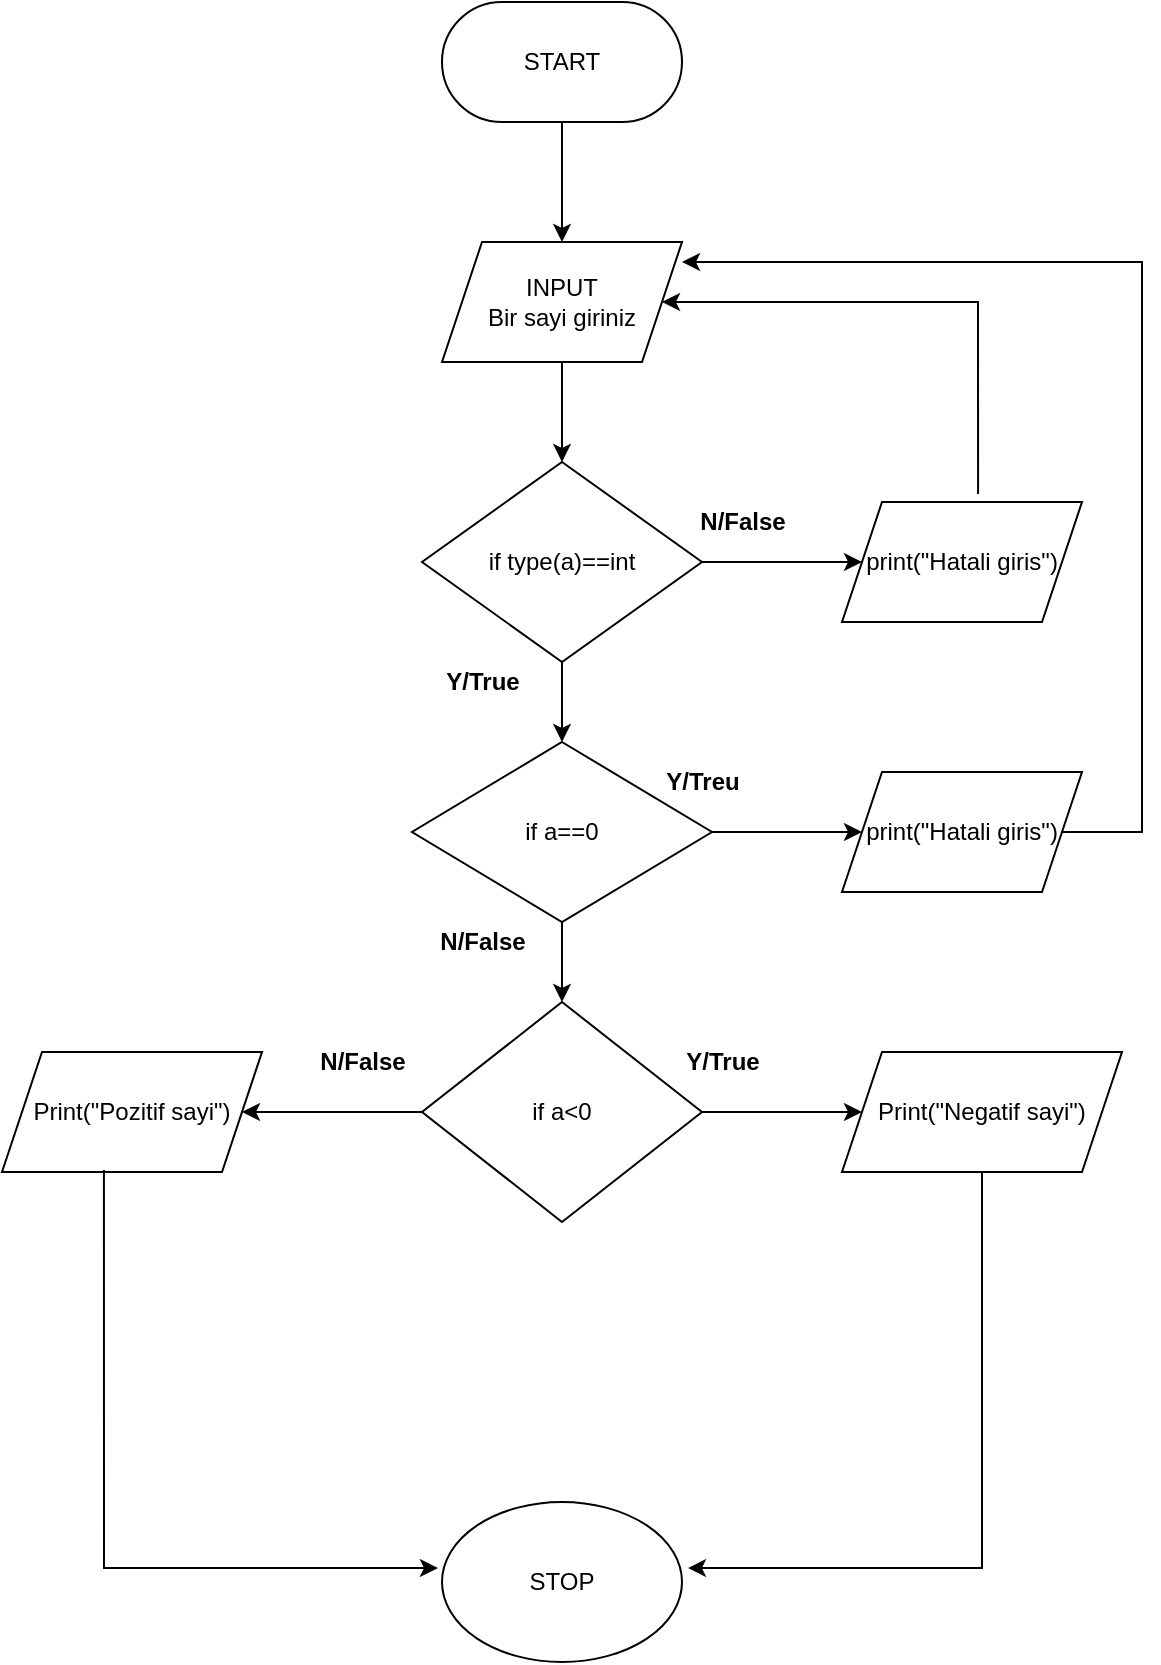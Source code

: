 <mxfile version="16.5.6"><diagram id="idui1HIRXXXfnUpkMWJX" name="Page-1"><mxGraphModel dx="946" dy="650" grid="1" gridSize="10" guides="1" tooltips="1" connect="1" arrows="1" fold="1" page="1" pageScale="1" pageWidth="827" pageHeight="1169" math="0" shadow="0"><root><mxCell id="0"/><mxCell id="1" parent="0"/><mxCell id="yWSOutvhcovh_iJUEM-R-21" value="STOP" style="ellipse;whiteSpace=wrap;html=1;" parent="1" vertex="1"><mxGeometry x="330" y="790" width="120" height="80" as="geometry"/></mxCell><mxCell id="ERwdZEvv-0QoAiGoh91c-1" value="START" style="rounded=1;whiteSpace=wrap;html=1;arcSize=50;" vertex="1" parent="1"><mxGeometry x="330" y="40" width="120" height="60" as="geometry"/></mxCell><mxCell id="ERwdZEvv-0QoAiGoh91c-2" value="" style="endArrow=classic;html=1;rounded=0;exitX=0.5;exitY=1;exitDx=0;exitDy=0;" edge="1" parent="1" source="ERwdZEvv-0QoAiGoh91c-1"><mxGeometry width="50" height="50" relative="1" as="geometry"><mxPoint x="390" y="190" as="sourcePoint"/><mxPoint x="390" y="160" as="targetPoint"/></mxGeometry></mxCell><mxCell id="ERwdZEvv-0QoAiGoh91c-5" value="" style="edgeStyle=orthogonalEdgeStyle;rounded=0;orthogonalLoop=1;jettySize=auto;html=1;" edge="1" parent="1" source="ERwdZEvv-0QoAiGoh91c-3" target="ERwdZEvv-0QoAiGoh91c-6"><mxGeometry relative="1" as="geometry"><mxPoint x="390" y="260" as="targetPoint"/></mxGeometry></mxCell><mxCell id="ERwdZEvv-0QoAiGoh91c-3" value="INPUT&lt;br&gt;Bir sayi giriniz" style="shape=parallelogram;perimeter=parallelogramPerimeter;whiteSpace=wrap;html=1;fixedSize=1;" vertex="1" parent="1"><mxGeometry x="330" y="160" width="120" height="60" as="geometry"/></mxCell><mxCell id="ERwdZEvv-0QoAiGoh91c-6" value="if type(a)==int" style="rhombus;whiteSpace=wrap;html=1;" vertex="1" parent="1"><mxGeometry x="320" y="270" width="140" height="100" as="geometry"/></mxCell><mxCell id="ERwdZEvv-0QoAiGoh91c-8" value="" style="endArrow=classic;html=1;rounded=0;exitX=0.5;exitY=1;exitDx=0;exitDy=0;" edge="1" parent="1" source="ERwdZEvv-0QoAiGoh91c-6"><mxGeometry width="50" height="50" relative="1" as="geometry"><mxPoint x="390" y="380" as="sourcePoint"/><mxPoint x="390" y="410" as="targetPoint"/></mxGeometry></mxCell><mxCell id="ERwdZEvv-0QoAiGoh91c-9" value="&lt;b&gt;Y/True&lt;/b&gt;" style="text;html=1;align=center;verticalAlign=middle;resizable=0;points=[];autosize=1;strokeColor=none;fillColor=none;" vertex="1" parent="1"><mxGeometry x="325" y="370" width="50" height="20" as="geometry"/></mxCell><mxCell id="ERwdZEvv-0QoAiGoh91c-10" value="" style="endArrow=classic;html=1;rounded=0;exitX=1;exitY=0.5;exitDx=0;exitDy=0;" edge="1" parent="1" source="ERwdZEvv-0QoAiGoh91c-6"><mxGeometry width="50" height="50" relative="1" as="geometry"><mxPoint x="390" y="380" as="sourcePoint"/><mxPoint x="540" y="320" as="targetPoint"/></mxGeometry></mxCell><mxCell id="ERwdZEvv-0QoAiGoh91c-11" value="N/False" style="text;html=1;align=center;verticalAlign=middle;resizable=0;points=[];autosize=1;strokeColor=none;fillColor=none;fontStyle=1" vertex="1" parent="1"><mxGeometry x="450" y="290" width="60" height="20" as="geometry"/></mxCell><mxCell id="ERwdZEvv-0QoAiGoh91c-12" value="print(&quot;Hatali giris&quot;)" style="shape=parallelogram;perimeter=parallelogramPerimeter;whiteSpace=wrap;html=1;fixedSize=1;" vertex="1" parent="1"><mxGeometry x="530" y="290" width="120" height="60" as="geometry"/></mxCell><mxCell id="ERwdZEvv-0QoAiGoh91c-13" value="" style="endArrow=classic;html=1;rounded=0;exitX=0.567;exitY=-0.067;exitDx=0;exitDy=0;exitPerimeter=0;entryX=1;entryY=0.5;entryDx=0;entryDy=0;" edge="1" parent="1" source="ERwdZEvv-0QoAiGoh91c-12" target="ERwdZEvv-0QoAiGoh91c-3"><mxGeometry width="50" height="50" relative="1" as="geometry"><mxPoint x="540" y="250" as="sourcePoint"/><mxPoint x="590" y="200" as="targetPoint"/><Array as="points"><mxPoint x="598" y="190"/></Array></mxGeometry></mxCell><mxCell id="ERwdZEvv-0QoAiGoh91c-15" value="if a==0" style="rhombus;whiteSpace=wrap;html=1;" vertex="1" parent="1"><mxGeometry x="315" y="410" width="150" height="90" as="geometry"/></mxCell><mxCell id="ERwdZEvv-0QoAiGoh91c-19" value="&lt;b&gt;Y/Treu&lt;/b&gt;" style="text;html=1;align=center;verticalAlign=middle;resizable=0;points=[];autosize=1;strokeColor=none;fillColor=none;" vertex="1" parent="1"><mxGeometry x="435" y="420" width="50" height="20" as="geometry"/></mxCell><mxCell id="ERwdZEvv-0QoAiGoh91c-20" value="" style="endArrow=classic;html=1;rounded=0;exitX=0.5;exitY=1;exitDx=0;exitDy=0;" edge="1" parent="1" source="ERwdZEvv-0QoAiGoh91c-15" target="ERwdZEvv-0QoAiGoh91c-21"><mxGeometry width="50" height="50" relative="1" as="geometry"><mxPoint x="390" y="380" as="sourcePoint"/><mxPoint x="390" y="550" as="targetPoint"/></mxGeometry></mxCell><mxCell id="ERwdZEvv-0QoAiGoh91c-21" value="if a&amp;lt;0" style="rhombus;whiteSpace=wrap;html=1;" vertex="1" parent="1"><mxGeometry x="320" y="540" width="140" height="110" as="geometry"/></mxCell><mxCell id="ERwdZEvv-0QoAiGoh91c-22" value="print(&quot;Hatali giris&quot;)" style="shape=parallelogram;perimeter=parallelogramPerimeter;whiteSpace=wrap;html=1;fixedSize=1;" vertex="1" parent="1"><mxGeometry x="530" y="425" width="120" height="60" as="geometry"/></mxCell><mxCell id="ERwdZEvv-0QoAiGoh91c-23" value="" style="endArrow=classic;html=1;rounded=0;exitX=1;exitY=0.5;exitDx=0;exitDy=0;" edge="1" parent="1" source="ERwdZEvv-0QoAiGoh91c-21" target="ERwdZEvv-0QoAiGoh91c-24"><mxGeometry width="50" height="50" relative="1" as="geometry"><mxPoint x="414" y="670" as="sourcePoint"/><mxPoint x="560" y="595" as="targetPoint"/></mxGeometry></mxCell><mxCell id="ERwdZEvv-0QoAiGoh91c-24" value="Print(&quot;Negatif sayi&quot;)" style="shape=parallelogram;perimeter=parallelogramPerimeter;whiteSpace=wrap;html=1;fixedSize=1;" vertex="1" parent="1"><mxGeometry x="530" y="565" width="140" height="60" as="geometry"/></mxCell><mxCell id="ERwdZEvv-0QoAiGoh91c-26" value="&lt;b&gt;N/False&lt;/b&gt;" style="text;html=1;align=center;verticalAlign=middle;resizable=0;points=[];autosize=1;strokeColor=none;fillColor=none;" vertex="1" parent="1"><mxGeometry x="320" y="500" width="60" height="20" as="geometry"/></mxCell><mxCell id="ERwdZEvv-0QoAiGoh91c-27" value="" style="endArrow=classic;html=1;rounded=0;exitX=1;exitY=0.5;exitDx=0;exitDy=0;" edge="1" parent="1" source="ERwdZEvv-0QoAiGoh91c-15" target="ERwdZEvv-0QoAiGoh91c-22"><mxGeometry width="50" height="50" relative="1" as="geometry"><mxPoint x="390" y="450" as="sourcePoint"/><mxPoint x="440" y="400" as="targetPoint"/></mxGeometry></mxCell><mxCell id="ERwdZEvv-0QoAiGoh91c-28" value="" style="endArrow=classic;html=1;rounded=0;exitX=1;exitY=0.5;exitDx=0;exitDy=0;" edge="1" parent="1" source="ERwdZEvv-0QoAiGoh91c-22"><mxGeometry width="50" height="50" relative="1" as="geometry"><mxPoint x="390" y="450" as="sourcePoint"/><mxPoint x="450" y="170" as="targetPoint"/><Array as="points"><mxPoint x="680" y="455"/><mxPoint x="680" y="170"/></Array></mxGeometry></mxCell><mxCell id="ERwdZEvv-0QoAiGoh91c-31" value="" style="endArrow=classic;html=1;rounded=0;exitX=0;exitY=0.5;exitDx=0;exitDy=0;" edge="1" parent="1" source="ERwdZEvv-0QoAiGoh91c-21"><mxGeometry width="50" height="50" relative="1" as="geometry"><mxPoint x="390" y="560" as="sourcePoint"/><mxPoint x="230" y="595" as="targetPoint"/></mxGeometry></mxCell><mxCell id="ERwdZEvv-0QoAiGoh91c-32" value="" style="endArrow=classic;html=1;rounded=0;exitX=0.5;exitY=1;exitDx=0;exitDy=0;entryX=1.025;entryY=0.413;entryDx=0;entryDy=0;entryPerimeter=0;" edge="1" parent="1" source="ERwdZEvv-0QoAiGoh91c-24" target="yWSOutvhcovh_iJUEM-R-21"><mxGeometry width="50" height="50" relative="1" as="geometry"><mxPoint x="400" y="570" as="sourcePoint"/><mxPoint x="450" y="520" as="targetPoint"/><Array as="points"><mxPoint x="600" y="823"/></Array></mxGeometry></mxCell><mxCell id="ERwdZEvv-0QoAiGoh91c-33" value="Print(&quot;Pozitif sayi&quot;)" style="shape=parallelogram;perimeter=parallelogramPerimeter;whiteSpace=wrap;html=1;fixedSize=1;" vertex="1" parent="1"><mxGeometry x="110" y="565" width="130" height="60" as="geometry"/></mxCell><mxCell id="ERwdZEvv-0QoAiGoh91c-34" value="" style="endArrow=classic;html=1;rounded=0;exitX=0.392;exitY=0.983;exitDx=0;exitDy=0;exitPerimeter=0;entryX=-0.017;entryY=0.413;entryDx=0;entryDy=0;entryPerimeter=0;" edge="1" parent="1" source="ERwdZEvv-0QoAiGoh91c-33" target="yWSOutvhcovh_iJUEM-R-21"><mxGeometry width="50" height="50" relative="1" as="geometry"><mxPoint x="390" y="560" as="sourcePoint"/><mxPoint x="440" y="510" as="targetPoint"/><Array as="points"><mxPoint x="161" y="823"/></Array></mxGeometry></mxCell><mxCell id="ERwdZEvv-0QoAiGoh91c-35" value="Y/True" style="text;html=1;align=center;verticalAlign=middle;resizable=0;points=[];autosize=1;strokeColor=none;fillColor=none;fontStyle=1" vertex="1" parent="1"><mxGeometry x="445" y="560" width="50" height="20" as="geometry"/></mxCell><mxCell id="ERwdZEvv-0QoAiGoh91c-36" value="N/False&lt;br&gt;" style="text;html=1;align=center;verticalAlign=middle;resizable=0;points=[];autosize=1;strokeColor=none;fillColor=none;fontStyle=1" vertex="1" parent="1"><mxGeometry x="260" y="560" width="60" height="20" as="geometry"/></mxCell></root></mxGraphModel></diagram></mxfile>
